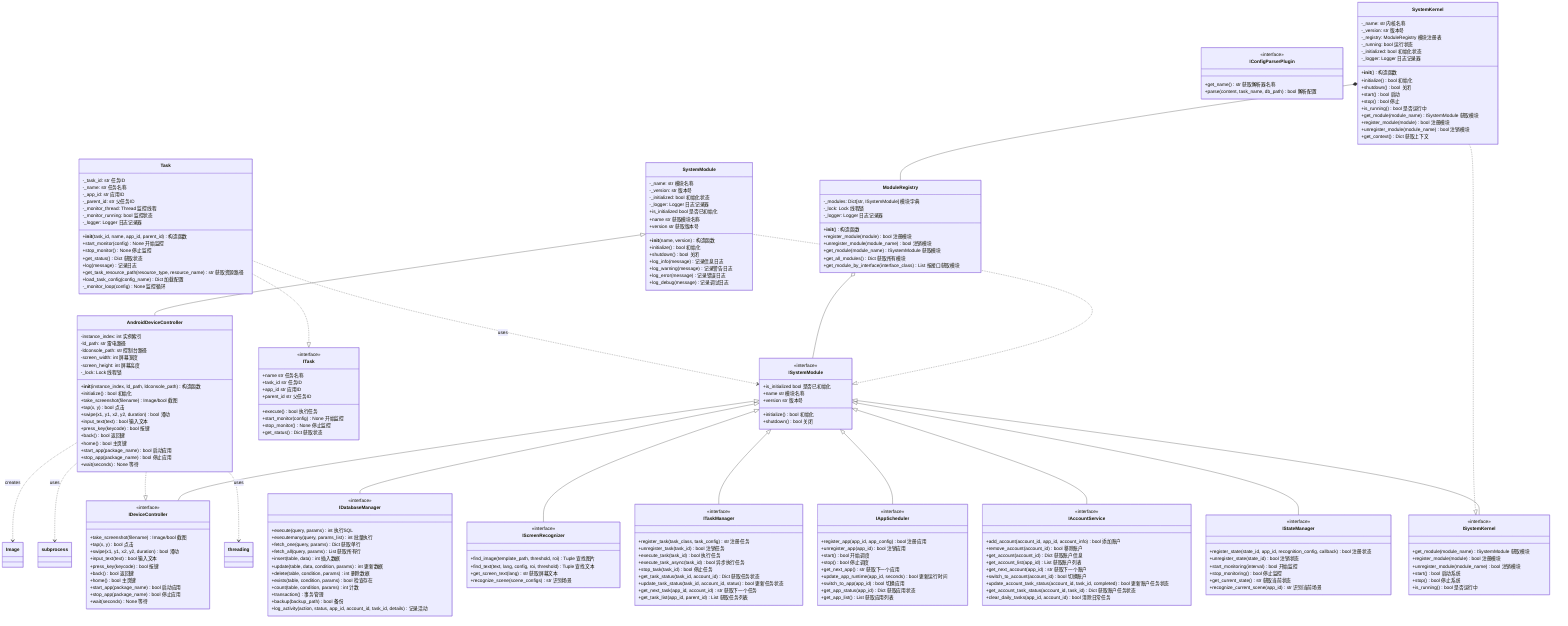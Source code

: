 classDiagram
    %% 接口定义 Interface Definitions
    class ISystemModule {
        <<interface>>
        +initialize() bool 初始化
        +shutdown() bool 关闭
        +is_initialized bool 是否已初始化
        +name str 模块名称
        +version str 版本号
    }
    
    class IDatabaseManager {
        <<interface>>
        +execute(query, params) int 执行SQL
        +executemany(query, params_list) int 批量执行
        +fetch_one(query, params) Dict 获取单行
        +fetch_all(query, params) List 获取所有行
        +insert(table, data) int 插入数据
        +update(table, data, condition, params) int 更新数据
        +delete(table, condition, params) int 删除数据
        +exists(table, condition, params) bool 检查存在
        +count(table, condition, params) int 计数
        +transaction() 事务管理
        +backup(backup_path) bool 备份
        +log_activity(action, status, app_id, account_id, task_id, details) 记录活动
    }
    
    class IDeviceController {
        <<interface>>
        +take_screenshot(filename) Image/bool 截图
        +tap(x, y) bool 点击
        +swipe(x1, y1, x2, y2, duration) bool 滑动
        +input_text(text) bool 输入文本
        +press_key(keycode) bool 按键
        +back() bool 返回键
        +home() bool 主页键
        +start_app(package_name) bool 启动应用
        +stop_app(package_name) bool 停止应用
        +wait(seconds) None 等待
    }
    
    class IScreenRecognizer {
        <<interface>>
        +find_image(template_path, threshold, roi) Tuple 查找图片
        +find_text(text, lang, config, roi, threshold) Tuple 查找文本
        +get_screen_text(lang) str 获取屏幕文本
        +recognize_scene(scene_configs) str 识别场景
    }
    
    class ITask {
        <<interface>>
        +execute() bool 执行任务
        +start_monitor(config) None 开始监控
        +stop_monitor() None 停止监控
        +get_status() Dict 获取状态
        +name str 任务名称
        +task_id str 任务ID
        +app_id str 应用ID
        +parent_id str 父任务ID
    }
    
    class ITaskManager {
        <<interface>>
        +register_task(task_class, task_config) str 注册任务
        +unregister_task(task_id) bool 注销任务
        +execute_task(task_id) bool 执行任务
        +execute_task_async(task_id) bool 异步执行任务
        +stop_task(task_id) bool 停止任务
        +get_task_status(task_id, account_id) Dict 获取任务状态
        +update_task_status(task_id, account_id, status) bool 更新任务状态
        +get_next_task(app_id, account_id) str 获取下一个任务
        +get_task_list(app_id, parent_id) List 获取任务列表
    }
    
    class IAppScheduler {
        <<interface>>
        +register_app(app_id, app_config) bool 注册应用
        +unregister_app(app_id) bool 注销应用
        +start() bool 开始调度
        +stop() bool 停止调度
        +get_next_app() str 获取下一个应用
        +update_app_runtime(app_id, seconds) bool 更新运行时间
        +switch_to_app(app_id) bool 切换应用
        +get_app_status(app_id) Dict 获取应用状态
        +get_app_list() List 获取应用列表
    }
    
    class IAccountService {
        <<interface>>
        +add_account(account_id, app_id, account_info) bool 添加账户
        +remove_account(account_id) bool 移除账户
        +get_account(account_id) Dict 获取账户信息
        +get_account_list(app_id) List 获取账户列表
        +get_next_account(app_id) str 获取下一个账户
        +switch_to_account(account_id) bool 切换账户
        +update_account_task_status(account_id, task_id, completed) bool 更新账户任务状态
        +get_account_task_status(account_id, task_id) Dict 获取账户任务状态
        +clear_daily_tasks(app_id, account_id) bool 清除日常任务
    }
    
    class IStateManager {
        <<interface>>
        +register_state(state_id, app_id, recognition_config, callback) bool 注册状态
        +unregister_state(state_id) bool 注销状态
        +start_monitoring(interval) bool 开始监控
        +stop_monitoring() bool 停止监控
        +get_current_state() str 获取当前状态
        +recognize_current_scene(app_id) str 识别当前场景
    }
    
    class ISystemKernel {
        <<interface>>
        +get_module(module_name) ISystemModule 获取模块
        +register_module(module) bool 注册模块
        +unregister_module(module_name) bool 注销模块
        +start() bool 启动系统
        +stop() bool 停止系统
        +is_running() bool 是否运行中
    }
    
    class IConfigParserPlugin {
        <<interface>>
        +get_name() str 获取解析器名称
        +parse(content, task_name, db_path) bool 解析配置
    }
    
    %% 基础类实现 Base Implementation Classes
    class SystemModule {
        -_name: str 模块名称
        -_version: str 版本号
        -_initialized: bool 初始化状态
        -_logger: Logger 日志记录器
        +__init__(name, version) 构造函数
        +initialize() bool 初始化
        +shutdown() bool 关闭
        +is_initialized bool 是否已初始化
        +name str 获取模块名称
        +version str 获取版本号
        +log_info(message) 记录信息日志
        +log_warning(message) 记录警告日志
        +log_error(message) 记录错误日志
        +log_debug(message) 记录调试日志
    }
    
    class Task {
        -_task_id: str 任务ID
        -_name: str 任务名称
        -_app_id: str 应用ID
        -_parent_id: str 父任务ID
        -_monitor_thread: Thread 监控线程
        -_monitor_running: bool 监控状态
        -_logger: Logger 日志记录器
        +__init__(task_id, name, app_id, parent_id) 构造函数
        +start_monitor(config) None 开始监控
        +stop_monitor() None 停止监控
        +get_status() Dict 获取状态
        +log(message) 记录日志
        +get_task_resource_path(resource_type, resource_name) str 获取资源路径
        +load_task_config(config_name) Dict 加载配置
        -_monitor_loop(config) None 监控循环
    }
    
    class ModuleRegistry {
        -_modules: Dict[str, ISystemModule] 模块字典
        -_lock: Lock 线程锁
        -_logger: Logger 日志记录器
        +__init__() 构造函数
        +register_module(module) bool 注册模块
        +unregister_module(module_name) bool 注销模块
        +get_module(module_name) ISystemModule 获取模块
        +get_all_modules() Dict 获取所有模块
        +get_module_by_interface(interface_class) List 按接口获取模块
    }
    
    class SystemKernel {
        -_name: str 内核名称
        -_version: str 版本号
        -_registry: ModuleRegistry 模块注册表
        -_running: bool 运行状态
        -_initialized: bool 初始化状态
        -_logger: Logger 日志记录器
        +__init__() 构造函数
        +initialize() bool 初始化
        +shutdown() bool 关闭
        +start() bool 启动
        +stop() bool 停止
        +is_running() bool 是否运行中
        +get_module(module_name) ISystemModule 获取模块
        +register_module(module) bool 注册模块
        +unregister_module(module_name) bool 注销模块
        +get_context() Dict 获取上下文
    }
    
    class AndroidDeviceController {
        -instance_index: int 实例索引
        -ld_path: str 雷电路径
        -ldconsole_path: str 控制台路径
        -screen_width: int 屏幕宽度
        -screen_height: int 屏幕高度
        -_lock: Lock 线程锁
        +__init__(instance_index, ld_path, ldconsole_path) 构造函数
        +initialize() bool 初始化
        +take_screenshot(filename) Image/bool 截图
        +tap(x, y) bool 点击
        +swipe(x1, y1, x2, y2, duration) bool 滑动
        +input_text(text) bool 输入文本
        +press_key(keycode) bool 按键
        +back() bool 返回键
        +home() bool 主页键
        +start_app(package_name) bool 启动应用
        +stop_app(package_name) bool 停止应用
        +wait(seconds) None 等待
    }
    
    %% 继承关系 Inheritance Relationships
    ISystemModule <|-- IDatabaseManager
    ISystemModule <|-- IDeviceController
    ISystemModule <|-- IScreenRecognizer
    ISystemModule <|-- ITaskManager
    ISystemModule <|-- IAppScheduler
    ISystemModule <|-- IAccountService
    ISystemModule <|-- IStateManager
    ISystemModule <|-- ISystemKernel
    
    %% 实现关系 Implementation Relationships
    SystemModule ..|> ISystemModule
    Task ..|> ITask
    SystemKernel ..|> ISystemKernel
    AndroidDeviceController ..|> IDeviceController
    
    %% 继承关系 Inheritance Relationships
    SystemModule <|-- AndroidDeviceController
    
    %% 组合关系 Composition Relationships
    SystemKernel *-- ModuleRegistry
    ModuleRegistry o-- ISystemModule
    
    %% 依赖关系 Dependency Relationships
    Task ..> ISystemModule : uses
    AndroidDeviceController ..> Image : creates
    AndroidDeviceController ..> subprocess : uses
    AndroidDeviceController ..> threading : uses
